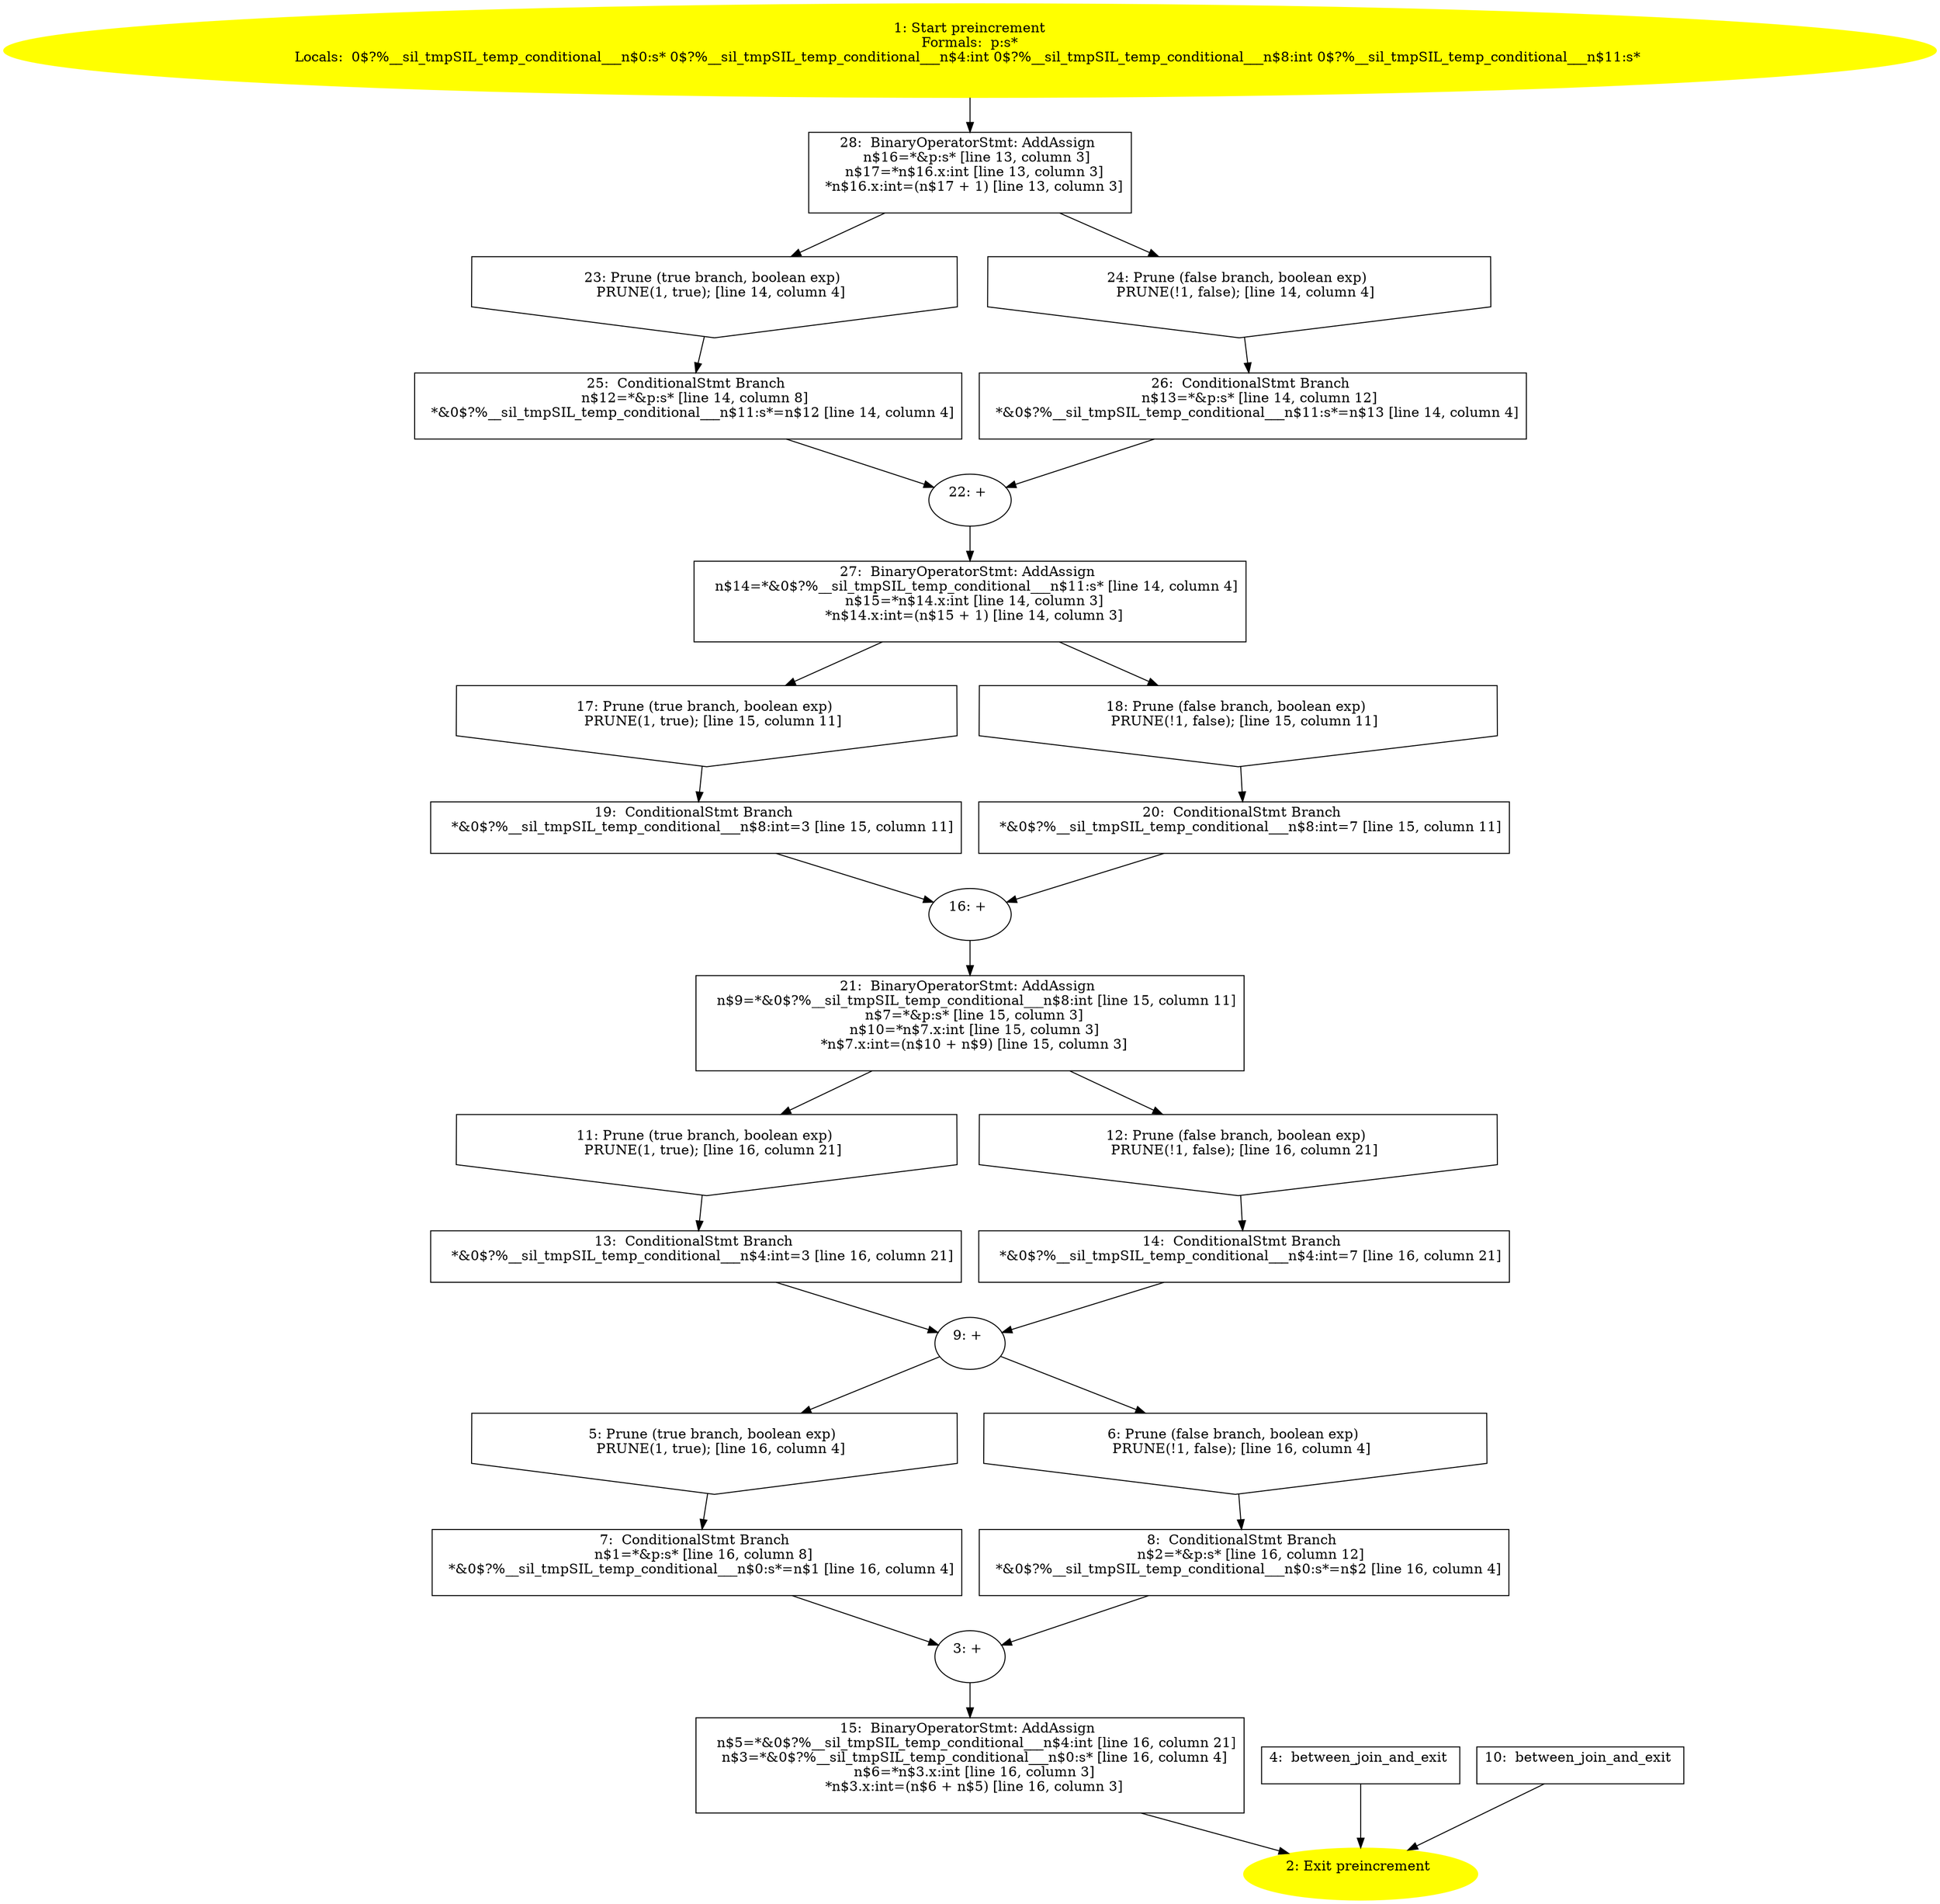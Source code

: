 /* @generated */
digraph cfg {
"preincrement.db7c6523f16e1ab3_1" [label="1: Start preincrement\nFormals:  p:s*\nLocals:  0$?%__sil_tmpSIL_temp_conditional___n$0:s* 0$?%__sil_tmpSIL_temp_conditional___n$4:int 0$?%__sil_tmpSIL_temp_conditional___n$8:int 0$?%__sil_tmpSIL_temp_conditional___n$11:s* \n  " color=yellow style=filled]
	

	 "preincrement.db7c6523f16e1ab3_1" -> "preincrement.db7c6523f16e1ab3_28" ;
"preincrement.db7c6523f16e1ab3_2" [label="2: Exit preincrement \n  " color=yellow style=filled]
	

"preincrement.db7c6523f16e1ab3_3" [label="3: + \n  " ]
	

	 "preincrement.db7c6523f16e1ab3_3" -> "preincrement.db7c6523f16e1ab3_15" ;
"preincrement.db7c6523f16e1ab3_4" [label="4:  between_join_and_exit \n  " shape="box"]
	

	 "preincrement.db7c6523f16e1ab3_4" -> "preincrement.db7c6523f16e1ab3_2" ;
"preincrement.db7c6523f16e1ab3_5" [label="5: Prune (true branch, boolean exp) \n   PRUNE(1, true); [line 16, column 4]\n " shape="invhouse"]
	

	 "preincrement.db7c6523f16e1ab3_5" -> "preincrement.db7c6523f16e1ab3_7" ;
"preincrement.db7c6523f16e1ab3_6" [label="6: Prune (false branch, boolean exp) \n   PRUNE(!1, false); [line 16, column 4]\n " shape="invhouse"]
	

	 "preincrement.db7c6523f16e1ab3_6" -> "preincrement.db7c6523f16e1ab3_8" ;
"preincrement.db7c6523f16e1ab3_7" [label="7:  ConditionalStmt Branch \n   n$1=*&p:s* [line 16, column 8]\n  *&0$?%__sil_tmpSIL_temp_conditional___n$0:s*=n$1 [line 16, column 4]\n " shape="box"]
	

	 "preincrement.db7c6523f16e1ab3_7" -> "preincrement.db7c6523f16e1ab3_3" ;
"preincrement.db7c6523f16e1ab3_8" [label="8:  ConditionalStmt Branch \n   n$2=*&p:s* [line 16, column 12]\n  *&0$?%__sil_tmpSIL_temp_conditional___n$0:s*=n$2 [line 16, column 4]\n " shape="box"]
	

	 "preincrement.db7c6523f16e1ab3_8" -> "preincrement.db7c6523f16e1ab3_3" ;
"preincrement.db7c6523f16e1ab3_9" [label="9: + \n  " ]
	

	 "preincrement.db7c6523f16e1ab3_9" -> "preincrement.db7c6523f16e1ab3_5" ;
	 "preincrement.db7c6523f16e1ab3_9" -> "preincrement.db7c6523f16e1ab3_6" ;
"preincrement.db7c6523f16e1ab3_10" [label="10:  between_join_and_exit \n  " shape="box"]
	

	 "preincrement.db7c6523f16e1ab3_10" -> "preincrement.db7c6523f16e1ab3_2" ;
"preincrement.db7c6523f16e1ab3_11" [label="11: Prune (true branch, boolean exp) \n   PRUNE(1, true); [line 16, column 21]\n " shape="invhouse"]
	

	 "preincrement.db7c6523f16e1ab3_11" -> "preincrement.db7c6523f16e1ab3_13" ;
"preincrement.db7c6523f16e1ab3_12" [label="12: Prune (false branch, boolean exp) \n   PRUNE(!1, false); [line 16, column 21]\n " shape="invhouse"]
	

	 "preincrement.db7c6523f16e1ab3_12" -> "preincrement.db7c6523f16e1ab3_14" ;
"preincrement.db7c6523f16e1ab3_13" [label="13:  ConditionalStmt Branch \n   *&0$?%__sil_tmpSIL_temp_conditional___n$4:int=3 [line 16, column 21]\n " shape="box"]
	

	 "preincrement.db7c6523f16e1ab3_13" -> "preincrement.db7c6523f16e1ab3_9" ;
"preincrement.db7c6523f16e1ab3_14" [label="14:  ConditionalStmt Branch \n   *&0$?%__sil_tmpSIL_temp_conditional___n$4:int=7 [line 16, column 21]\n " shape="box"]
	

	 "preincrement.db7c6523f16e1ab3_14" -> "preincrement.db7c6523f16e1ab3_9" ;
"preincrement.db7c6523f16e1ab3_15" [label="15:  BinaryOperatorStmt: AddAssign \n   n$5=*&0$?%__sil_tmpSIL_temp_conditional___n$4:int [line 16, column 21]\n  n$3=*&0$?%__sil_tmpSIL_temp_conditional___n$0:s* [line 16, column 4]\n  n$6=*n$3.x:int [line 16, column 3]\n  *n$3.x:int=(n$6 + n$5) [line 16, column 3]\n " shape="box"]
	

	 "preincrement.db7c6523f16e1ab3_15" -> "preincrement.db7c6523f16e1ab3_2" ;
"preincrement.db7c6523f16e1ab3_16" [label="16: + \n  " ]
	

	 "preincrement.db7c6523f16e1ab3_16" -> "preincrement.db7c6523f16e1ab3_21" ;
"preincrement.db7c6523f16e1ab3_17" [label="17: Prune (true branch, boolean exp) \n   PRUNE(1, true); [line 15, column 11]\n " shape="invhouse"]
	

	 "preincrement.db7c6523f16e1ab3_17" -> "preincrement.db7c6523f16e1ab3_19" ;
"preincrement.db7c6523f16e1ab3_18" [label="18: Prune (false branch, boolean exp) \n   PRUNE(!1, false); [line 15, column 11]\n " shape="invhouse"]
	

	 "preincrement.db7c6523f16e1ab3_18" -> "preincrement.db7c6523f16e1ab3_20" ;
"preincrement.db7c6523f16e1ab3_19" [label="19:  ConditionalStmt Branch \n   *&0$?%__sil_tmpSIL_temp_conditional___n$8:int=3 [line 15, column 11]\n " shape="box"]
	

	 "preincrement.db7c6523f16e1ab3_19" -> "preincrement.db7c6523f16e1ab3_16" ;
"preincrement.db7c6523f16e1ab3_20" [label="20:  ConditionalStmt Branch \n   *&0$?%__sil_tmpSIL_temp_conditional___n$8:int=7 [line 15, column 11]\n " shape="box"]
	

	 "preincrement.db7c6523f16e1ab3_20" -> "preincrement.db7c6523f16e1ab3_16" ;
"preincrement.db7c6523f16e1ab3_21" [label="21:  BinaryOperatorStmt: AddAssign \n   n$9=*&0$?%__sil_tmpSIL_temp_conditional___n$8:int [line 15, column 11]\n  n$7=*&p:s* [line 15, column 3]\n  n$10=*n$7.x:int [line 15, column 3]\n  *n$7.x:int=(n$10 + n$9) [line 15, column 3]\n " shape="box"]
	

	 "preincrement.db7c6523f16e1ab3_21" -> "preincrement.db7c6523f16e1ab3_11" ;
	 "preincrement.db7c6523f16e1ab3_21" -> "preincrement.db7c6523f16e1ab3_12" ;
"preincrement.db7c6523f16e1ab3_22" [label="22: + \n  " ]
	

	 "preincrement.db7c6523f16e1ab3_22" -> "preincrement.db7c6523f16e1ab3_27" ;
"preincrement.db7c6523f16e1ab3_23" [label="23: Prune (true branch, boolean exp) \n   PRUNE(1, true); [line 14, column 4]\n " shape="invhouse"]
	

	 "preincrement.db7c6523f16e1ab3_23" -> "preincrement.db7c6523f16e1ab3_25" ;
"preincrement.db7c6523f16e1ab3_24" [label="24: Prune (false branch, boolean exp) \n   PRUNE(!1, false); [line 14, column 4]\n " shape="invhouse"]
	

	 "preincrement.db7c6523f16e1ab3_24" -> "preincrement.db7c6523f16e1ab3_26" ;
"preincrement.db7c6523f16e1ab3_25" [label="25:  ConditionalStmt Branch \n   n$12=*&p:s* [line 14, column 8]\n  *&0$?%__sil_tmpSIL_temp_conditional___n$11:s*=n$12 [line 14, column 4]\n " shape="box"]
	

	 "preincrement.db7c6523f16e1ab3_25" -> "preincrement.db7c6523f16e1ab3_22" ;
"preincrement.db7c6523f16e1ab3_26" [label="26:  ConditionalStmt Branch \n   n$13=*&p:s* [line 14, column 12]\n  *&0$?%__sil_tmpSIL_temp_conditional___n$11:s*=n$13 [line 14, column 4]\n " shape="box"]
	

	 "preincrement.db7c6523f16e1ab3_26" -> "preincrement.db7c6523f16e1ab3_22" ;
"preincrement.db7c6523f16e1ab3_27" [label="27:  BinaryOperatorStmt: AddAssign \n   n$14=*&0$?%__sil_tmpSIL_temp_conditional___n$11:s* [line 14, column 4]\n  n$15=*n$14.x:int [line 14, column 3]\n  *n$14.x:int=(n$15 + 1) [line 14, column 3]\n " shape="box"]
	

	 "preincrement.db7c6523f16e1ab3_27" -> "preincrement.db7c6523f16e1ab3_17" ;
	 "preincrement.db7c6523f16e1ab3_27" -> "preincrement.db7c6523f16e1ab3_18" ;
"preincrement.db7c6523f16e1ab3_28" [label="28:  BinaryOperatorStmt: AddAssign \n   n$16=*&p:s* [line 13, column 3]\n  n$17=*n$16.x:int [line 13, column 3]\n  *n$16.x:int=(n$17 + 1) [line 13, column 3]\n " shape="box"]
	

	 "preincrement.db7c6523f16e1ab3_28" -> "preincrement.db7c6523f16e1ab3_23" ;
	 "preincrement.db7c6523f16e1ab3_28" -> "preincrement.db7c6523f16e1ab3_24" ;
}
